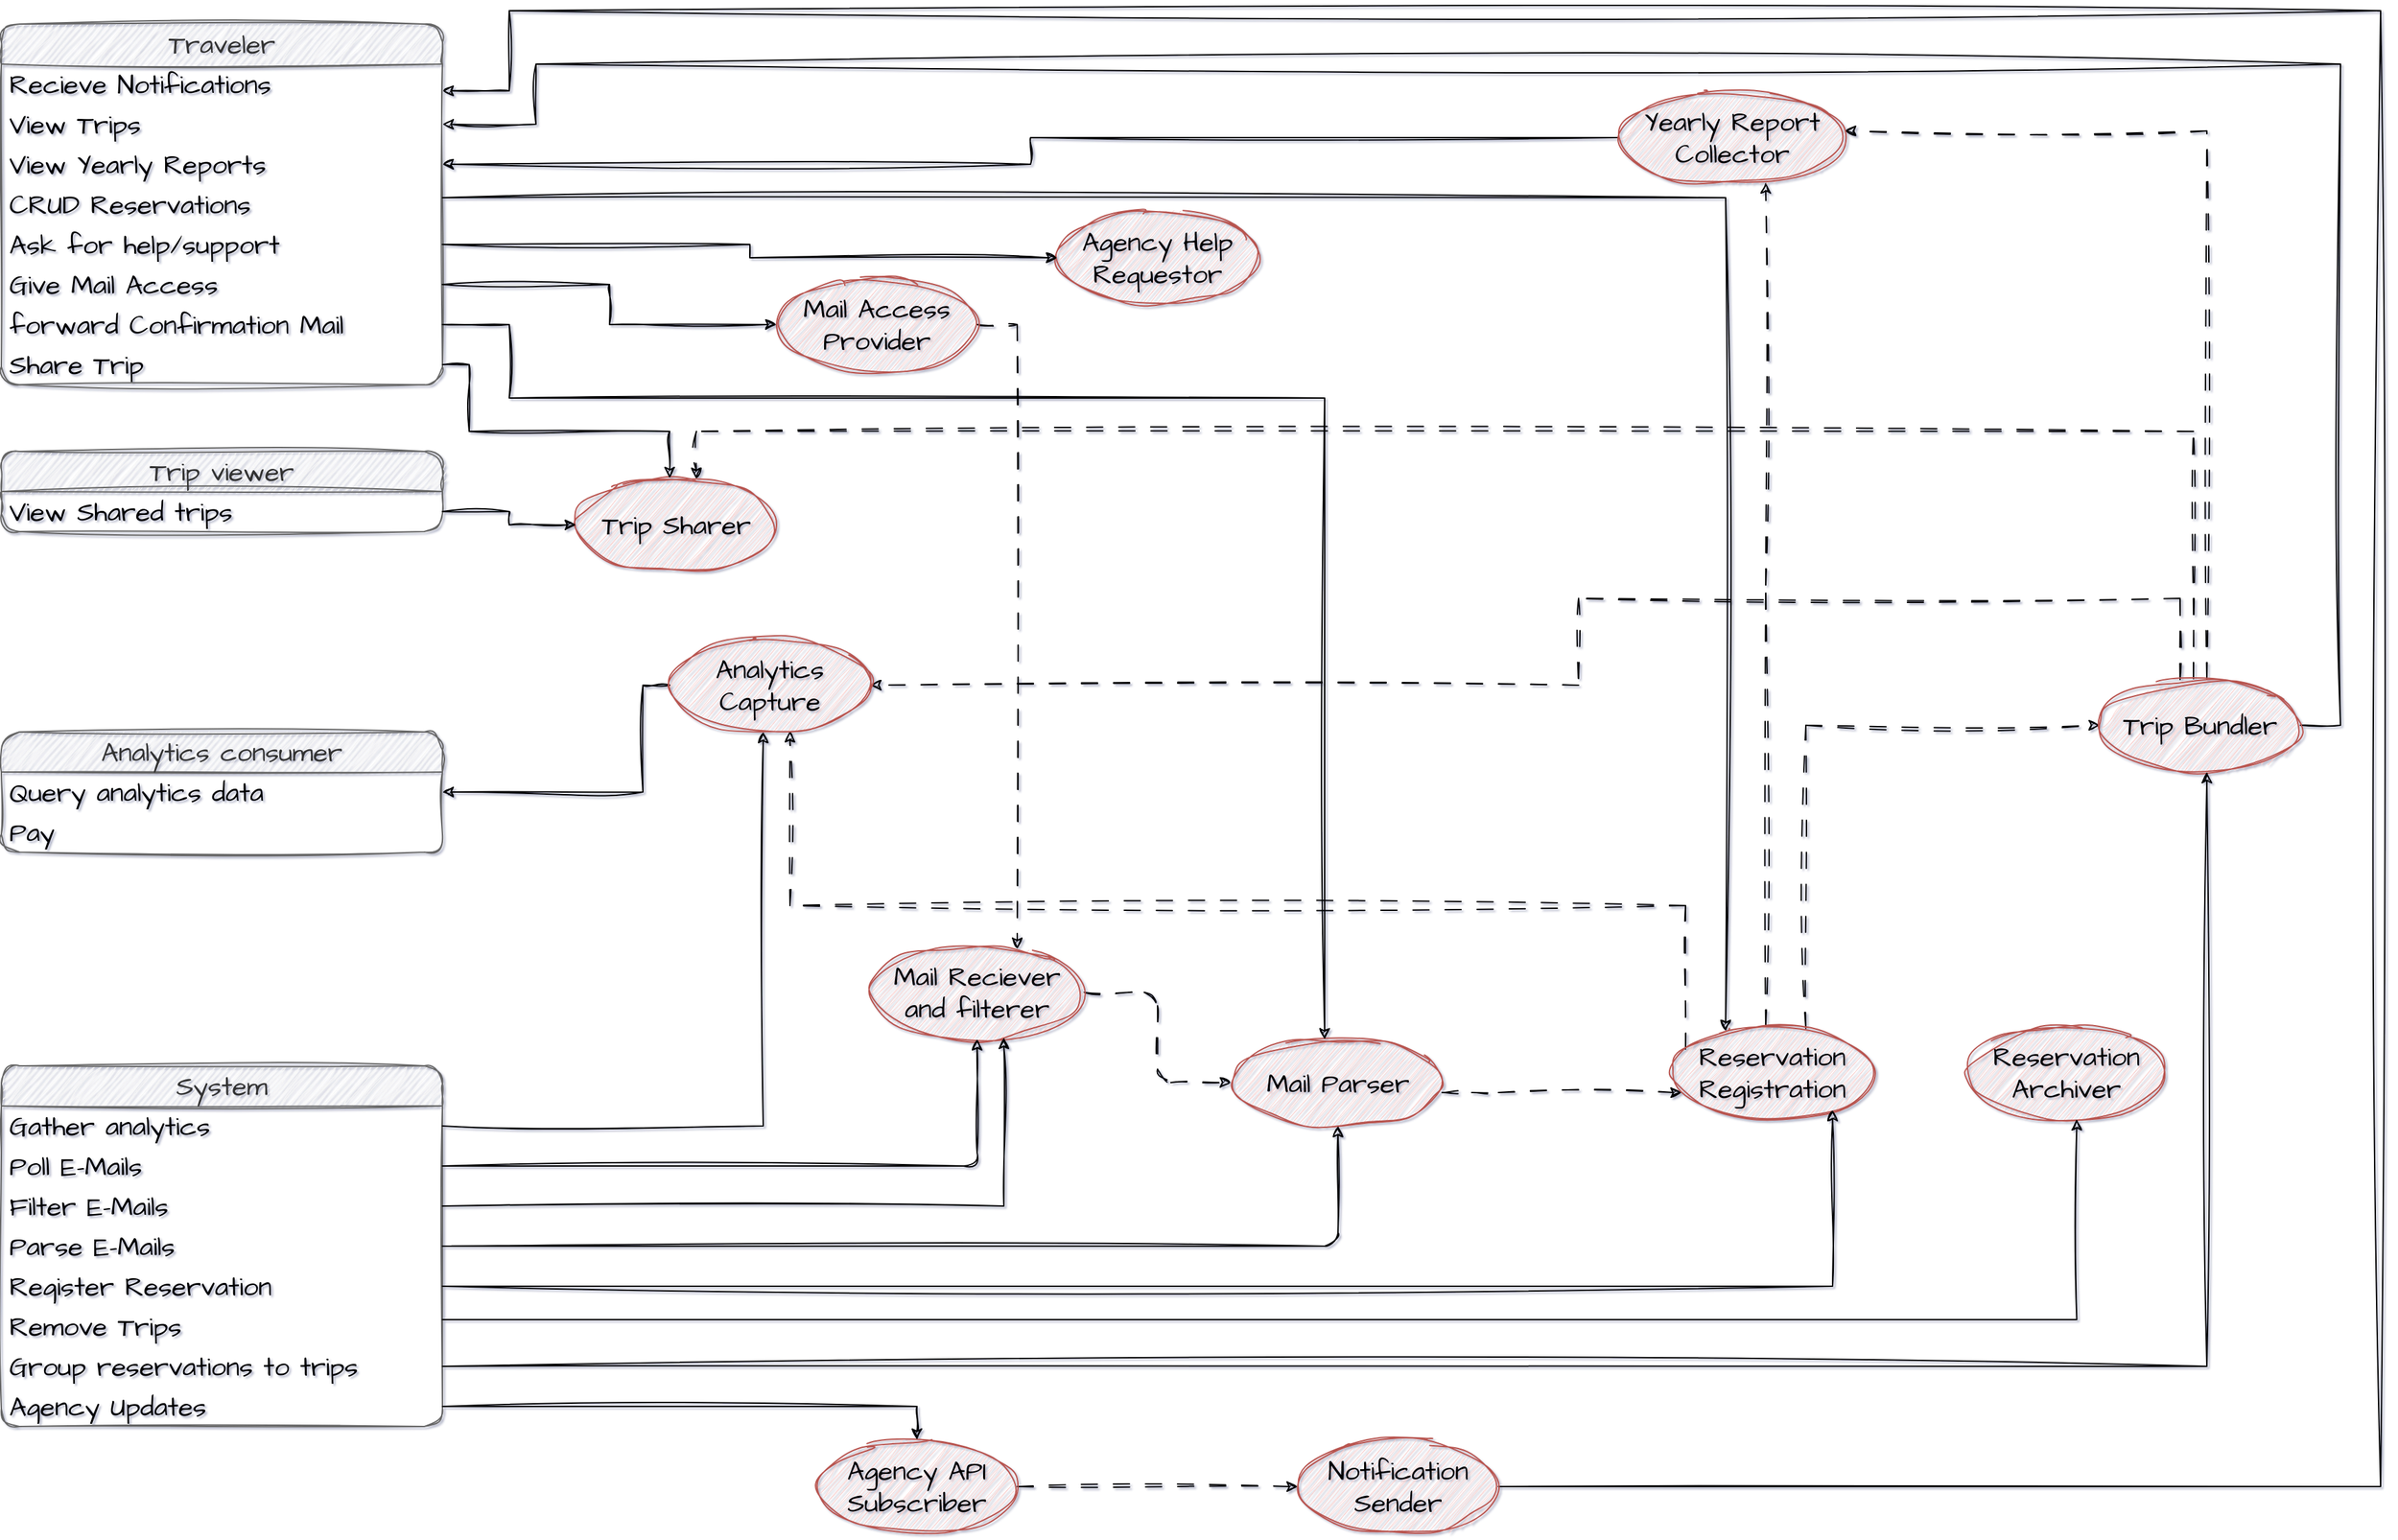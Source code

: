 <mxfile version="21.6.8" type="device">
  <diagram name="Page-1" id="c3XvPNeHTe6t33S5__Xy">
    <mxGraphModel dx="3457" dy="2007" grid="0" gridSize="10" guides="1" tooltips="1" connect="1" arrows="1" fold="1" page="1" pageScale="1" pageWidth="3300" pageHeight="2339" math="0" shadow="1">
      <root>
        <mxCell id="0" />
        <mxCell id="1" parent="0" />
        <mxCell id="lTskOxw1Glk7iutnJEJL-1" value="Traveler" style="swimlane;fontStyle=0;childLayout=stackLayout;horizontal=1;startSize=30;horizontalStack=0;resizeParent=1;resizeParentMax=0;resizeLast=0;collapsible=1;marginBottom=0;whiteSpace=wrap;html=1;hachureGap=4;fontFamily=Architects Daughter;fontSource=https%3A%2F%2Ffonts.googleapis.com%2Fcss%3Ffamily%3DArchitects%2BDaughter;fontSize=20;labelBackgroundColor=none;rounded=1;sketch=1;curveFitting=1;jiggle=2;fillColor=#f5f5f5;fontColor=#333333;strokeColor=#666666;" parent="1" vertex="1">
          <mxGeometry x="30" y="70" width="330" height="270" as="geometry" />
        </mxCell>
        <mxCell id="lTskOxw1Glk7iutnJEJL-88" value="Recieve Notifications" style="text;strokeColor=none;fillColor=none;align=left;verticalAlign=middle;spacingLeft=4;spacingRight=4;overflow=hidden;points=[[0,0.5],[1,0.5]];portConstraint=eastwest;rotatable=0;whiteSpace=wrap;html=1;fontSize=20;fontFamily=Architects Daughter;labelBackgroundColor=none;rounded=1;sketch=1;curveFitting=1;jiggle=2;" parent="lTskOxw1Glk7iutnJEJL-1" vertex="1">
          <mxGeometry y="30" width="330" height="30" as="geometry" />
        </mxCell>
        <mxCell id="ejbAzaZ3bpdmgrdd9fdl-6" value="View Trips" style="text;strokeColor=none;fillColor=none;align=left;verticalAlign=middle;spacingLeft=4;spacingRight=4;overflow=hidden;points=[[0,0.5],[1,0.5]];portConstraint=eastwest;rotatable=0;whiteSpace=wrap;html=1;fontSize=20;fontFamily=Architects Daughter;labelBackgroundColor=none;rounded=1;sketch=1;curveFitting=1;jiggle=2;" vertex="1" parent="lTskOxw1Glk7iutnJEJL-1">
          <mxGeometry y="60" width="330" height="30" as="geometry" />
        </mxCell>
        <mxCell id="lTskOxw1Glk7iutnJEJL-4" value="View Yearly Reports" style="text;strokeColor=none;fillColor=none;align=left;verticalAlign=middle;spacingLeft=4;spacingRight=4;overflow=hidden;points=[[0,0.5],[1,0.5]];portConstraint=eastwest;rotatable=0;whiteSpace=wrap;html=1;fontSize=20;fontFamily=Architects Daughter;labelBackgroundColor=none;rounded=1;sketch=1;curveFitting=1;jiggle=2;" parent="lTskOxw1Glk7iutnJEJL-1" vertex="1">
          <mxGeometry y="90" width="330" height="30" as="geometry" />
        </mxCell>
        <mxCell id="lTskOxw1Glk7iutnJEJL-2" value="CRUD Reservations" style="text;strokeColor=none;fillColor=none;align=left;verticalAlign=middle;spacingLeft=4;spacingRight=4;overflow=hidden;points=[[0,0.5],[1,0.5]];portConstraint=eastwest;rotatable=0;whiteSpace=wrap;html=1;fontSize=20;fontFamily=Architects Daughter;labelBackgroundColor=none;rounded=1;sketch=1;curveFitting=1;jiggle=2;" parent="lTskOxw1Glk7iutnJEJL-1" vertex="1">
          <mxGeometry y="120" width="330" height="30" as="geometry" />
        </mxCell>
        <mxCell id="lTskOxw1Glk7iutnJEJL-74" value="Ask for help/support" style="text;strokeColor=none;fillColor=none;align=left;verticalAlign=middle;spacingLeft=4;spacingRight=4;overflow=hidden;points=[[0,0.5],[1,0.5]];portConstraint=eastwest;rotatable=0;whiteSpace=wrap;html=1;fontSize=20;fontFamily=Architects Daughter;labelBackgroundColor=none;rounded=1;sketch=1;curveFitting=1;jiggle=2;" parent="lTskOxw1Glk7iutnJEJL-1" vertex="1">
          <mxGeometry y="150" width="330" height="30" as="geometry" />
        </mxCell>
        <mxCell id="lTskOxw1Glk7iutnJEJL-79" value="Give Mail Access" style="text;strokeColor=none;fillColor=none;align=left;verticalAlign=middle;spacingLeft=4;spacingRight=4;overflow=hidden;points=[[0,0.5],[1,0.5]];portConstraint=eastwest;rotatable=0;whiteSpace=wrap;html=1;fontSize=20;fontFamily=Architects Daughter;labelBackgroundColor=none;rounded=1;sketch=1;curveFitting=1;jiggle=2;" parent="lTskOxw1Glk7iutnJEJL-1" vertex="1">
          <mxGeometry y="180" width="330" height="30" as="geometry" />
        </mxCell>
        <mxCell id="lTskOxw1Glk7iutnJEJL-83" value="forward Confirmation Mail" style="text;strokeColor=none;fillColor=none;align=left;verticalAlign=middle;spacingLeft=4;spacingRight=4;overflow=hidden;points=[[0,0.5],[1,0.5]];portConstraint=eastwest;rotatable=0;whiteSpace=wrap;html=1;fontSize=20;fontFamily=Architects Daughter;labelBackgroundColor=none;rounded=1;sketch=1;curveFitting=1;jiggle=2;" parent="lTskOxw1Glk7iutnJEJL-1" vertex="1">
          <mxGeometry y="210" width="330" height="30" as="geometry" />
        </mxCell>
        <mxCell id="lTskOxw1Glk7iutnJEJL-93" value="Share Trip" style="text;strokeColor=none;fillColor=none;align=left;verticalAlign=middle;spacingLeft=4;spacingRight=4;overflow=hidden;points=[[0,0.5],[1,0.5]];portConstraint=eastwest;rotatable=0;whiteSpace=wrap;html=1;fontSize=20;fontFamily=Architects Daughter;labelBackgroundColor=none;rounded=1;sketch=1;curveFitting=1;jiggle=2;" parent="lTskOxw1Glk7iutnJEJL-1" vertex="1">
          <mxGeometry y="240" width="330" height="30" as="geometry" />
        </mxCell>
        <mxCell id="lTskOxw1Glk7iutnJEJL-26" value="Trip viewer" style="swimlane;fontStyle=0;childLayout=stackLayout;horizontal=1;startSize=30;horizontalStack=0;resizeParent=1;resizeParentMax=0;resizeLast=0;collapsible=1;marginBottom=0;whiteSpace=wrap;html=1;hachureGap=4;fontFamily=Architects Daughter;fontSource=https%3A%2F%2Ffonts.googleapis.com%2Fcss%3Ffamily%3DArchitects%2BDaughter;fontSize=20;labelBackgroundColor=none;rounded=1;sketch=1;curveFitting=1;jiggle=2;fillColor=#f5f5f5;fontColor=#333333;strokeColor=#666666;" parent="1" vertex="1">
          <mxGeometry x="30" y="390" width="330" height="60" as="geometry" />
        </mxCell>
        <mxCell id="lTskOxw1Glk7iutnJEJL-27" value="View Shared trips" style="text;strokeColor=none;fillColor=none;align=left;verticalAlign=middle;spacingLeft=4;spacingRight=4;overflow=hidden;points=[[0,0.5],[1,0.5]];portConstraint=eastwest;rotatable=0;whiteSpace=wrap;html=1;fontSize=20;fontFamily=Architects Daughter;labelBackgroundColor=none;rounded=1;sketch=1;curveFitting=1;jiggle=2;" parent="lTskOxw1Glk7iutnJEJL-26" vertex="1">
          <mxGeometry y="30" width="330" height="30" as="geometry" />
        </mxCell>
        <mxCell id="lTskOxw1Glk7iutnJEJL-31" value="Analytics consumer" style="swimlane;fontStyle=0;childLayout=stackLayout;horizontal=1;startSize=30;horizontalStack=0;resizeParent=1;resizeParentMax=0;resizeLast=0;collapsible=1;marginBottom=0;whiteSpace=wrap;html=1;hachureGap=4;fontFamily=Architects Daughter;fontSource=https%3A%2F%2Ffonts.googleapis.com%2Fcss%3Ffamily%3DArchitects%2BDaughter;fontSize=20;labelBackgroundColor=none;rounded=1;sketch=1;curveFitting=1;jiggle=2;fillColor=#f5f5f5;fontColor=#333333;strokeColor=#666666;" parent="1" vertex="1">
          <mxGeometry x="30" y="600" width="330" height="90" as="geometry" />
        </mxCell>
        <mxCell id="lTskOxw1Glk7iutnJEJL-32" value="Query analytics data" style="text;strokeColor=none;fillColor=none;align=left;verticalAlign=middle;spacingLeft=4;spacingRight=4;overflow=hidden;points=[[0,0.5],[1,0.5]];portConstraint=eastwest;rotatable=0;whiteSpace=wrap;html=1;fontSize=20;fontFamily=Architects Daughter;labelBackgroundColor=none;rounded=1;sketch=1;curveFitting=1;jiggle=2;" parent="lTskOxw1Glk7iutnJEJL-31" vertex="1">
          <mxGeometry y="30" width="330" height="30" as="geometry" />
        </mxCell>
        <mxCell id="lTskOxw1Glk7iutnJEJL-33" value="Pay" style="text;strokeColor=none;fillColor=none;align=left;verticalAlign=middle;spacingLeft=4;spacingRight=4;overflow=hidden;points=[[0,0.5],[1,0.5]];portConstraint=eastwest;rotatable=0;whiteSpace=wrap;html=1;fontSize=20;fontFamily=Architects Daughter;labelBackgroundColor=none;rounded=1;sketch=1;curveFitting=1;jiggle=2;" parent="lTskOxw1Glk7iutnJEJL-31" vertex="1">
          <mxGeometry y="60" width="330" height="30" as="geometry" />
        </mxCell>
        <mxCell id="lTskOxw1Glk7iutnJEJL-34" value="System" style="swimlane;fontStyle=0;childLayout=stackLayout;horizontal=1;startSize=30;horizontalStack=0;resizeParent=1;resizeParentMax=0;resizeLast=0;collapsible=1;marginBottom=0;whiteSpace=wrap;html=1;hachureGap=4;fontFamily=Architects Daughter;fontSource=https%3A%2F%2Ffonts.googleapis.com%2Fcss%3Ffamily%3DArchitects%2BDaughter;fontSize=20;labelBackgroundColor=none;rounded=1;sketch=1;curveFitting=1;jiggle=2;fillColor=#f5f5f5;fontColor=#333333;strokeColor=#666666;" parent="1" vertex="1">
          <mxGeometry x="30" y="850" width="330" height="270" as="geometry" />
        </mxCell>
        <mxCell id="lTskOxw1Glk7iutnJEJL-42" value="Gather analytics" style="text;strokeColor=none;fillColor=none;align=left;verticalAlign=middle;spacingLeft=4;spacingRight=4;overflow=hidden;points=[[0,0.5],[1,0.5]];portConstraint=eastwest;rotatable=0;whiteSpace=wrap;html=1;fontSize=20;fontFamily=Architects Daughter;labelBackgroundColor=none;rounded=1;sketch=1;curveFitting=1;jiggle=2;" parent="lTskOxw1Glk7iutnJEJL-34" vertex="1">
          <mxGeometry y="30" width="330" height="30" as="geometry" />
        </mxCell>
        <mxCell id="lTskOxw1Glk7iutnJEJL-35" value="Poll E-Mails" style="text;strokeColor=none;fillColor=none;align=left;verticalAlign=middle;spacingLeft=4;spacingRight=4;overflow=hidden;points=[[0,0.5],[1,0.5]];portConstraint=eastwest;rotatable=0;whiteSpace=wrap;html=1;fontSize=20;fontFamily=Architects Daughter;labelBackgroundColor=none;rounded=1;sketch=1;curveFitting=1;jiggle=2;" parent="lTskOxw1Glk7iutnJEJL-34" vertex="1">
          <mxGeometry y="60" width="330" height="30" as="geometry" />
        </mxCell>
        <mxCell id="lTskOxw1Glk7iutnJEJL-37" value="Filter E-Mails" style="text;strokeColor=none;fillColor=none;align=left;verticalAlign=middle;spacingLeft=4;spacingRight=4;overflow=hidden;points=[[0,0.5],[1,0.5]];portConstraint=eastwest;rotatable=0;whiteSpace=wrap;html=1;fontSize=20;fontFamily=Architects Daughter;labelBackgroundColor=none;rounded=1;sketch=1;curveFitting=1;jiggle=2;" parent="lTskOxw1Glk7iutnJEJL-34" vertex="1">
          <mxGeometry y="90" width="330" height="30" as="geometry" />
        </mxCell>
        <mxCell id="lTskOxw1Glk7iutnJEJL-36" value="Parse E-Mails" style="text;strokeColor=none;fillColor=none;align=left;verticalAlign=middle;spacingLeft=4;spacingRight=4;overflow=hidden;points=[[0,0.5],[1,0.5]];portConstraint=eastwest;rotatable=0;whiteSpace=wrap;html=1;fontSize=20;fontFamily=Architects Daughter;labelBackgroundColor=none;rounded=1;sketch=1;curveFitting=1;jiggle=2;" parent="lTskOxw1Glk7iutnJEJL-34" vertex="1">
          <mxGeometry y="120" width="330" height="30" as="geometry" />
        </mxCell>
        <mxCell id="lTskOxw1Glk7iutnJEJL-38" value="Register Reservation" style="text;strokeColor=none;fillColor=none;align=left;verticalAlign=middle;spacingLeft=4;spacingRight=4;overflow=hidden;points=[[0,0.5],[1,0.5]];portConstraint=eastwest;rotatable=0;whiteSpace=wrap;html=1;fontSize=20;fontFamily=Architects Daughter;labelBackgroundColor=none;rounded=1;sketch=1;curveFitting=1;jiggle=2;" parent="lTskOxw1Glk7iutnJEJL-34" vertex="1">
          <mxGeometry y="150" width="330" height="30" as="geometry" />
        </mxCell>
        <mxCell id="lTskOxw1Glk7iutnJEJL-41" value="Remove Trips" style="text;strokeColor=none;fillColor=none;align=left;verticalAlign=middle;spacingLeft=4;spacingRight=4;overflow=hidden;points=[[0,0.5],[1,0.5]];portConstraint=eastwest;rotatable=0;whiteSpace=wrap;html=1;fontSize=20;fontFamily=Architects Daughter;labelBackgroundColor=none;rounded=1;sketch=1;curveFitting=1;jiggle=2;" parent="lTskOxw1Glk7iutnJEJL-34" vertex="1">
          <mxGeometry y="180" width="330" height="30" as="geometry" />
        </mxCell>
        <mxCell id="lTskOxw1Glk7iutnJEJL-39" value="Group reservations to trips" style="text;strokeColor=none;fillColor=none;align=left;verticalAlign=middle;spacingLeft=4;spacingRight=4;overflow=hidden;points=[[0,0.5],[1,0.5]];portConstraint=eastwest;rotatable=0;whiteSpace=wrap;html=1;fontSize=20;fontFamily=Architects Daughter;labelBackgroundColor=none;rounded=1;sketch=1;curveFitting=1;jiggle=2;" parent="lTskOxw1Glk7iutnJEJL-34" vertex="1">
          <mxGeometry y="210" width="330" height="30" as="geometry" />
        </mxCell>
        <mxCell id="lTskOxw1Glk7iutnJEJL-40" value="Agency Updates" style="text;strokeColor=none;fillColor=none;align=left;verticalAlign=middle;spacingLeft=4;spacingRight=4;overflow=hidden;points=[[0,0.5],[1,0.5]];portConstraint=eastwest;rotatable=0;whiteSpace=wrap;html=1;fontSize=20;fontFamily=Architects Daughter;labelBackgroundColor=none;rounded=1;sketch=1;curveFitting=1;jiggle=2;" parent="lTskOxw1Glk7iutnJEJL-34" vertex="1">
          <mxGeometry y="240" width="330" height="30" as="geometry" />
        </mxCell>
        <mxCell id="lTskOxw1Glk7iutnJEJL-46" style="edgeStyle=orthogonalEdgeStyle;rounded=1;hachureGap=4;orthogonalLoop=1;jettySize=auto;html=1;fontFamily=Architects Daughter;fontSource=https%3A%2F%2Ffonts.googleapis.com%2Fcss%3Ffamily%3DArchitects%2BDaughter;fontSize=16;dashed=1;labelBackgroundColor=none;fontColor=default;dashPattern=12 12;sketch=1;curveFitting=1;jiggle=2;" parent="1" source="lTskOxw1Glk7iutnJEJL-43" target="lTskOxw1Glk7iutnJEJL-45" edge="1">
          <mxGeometry relative="1" as="geometry" />
        </mxCell>
        <mxCell id="lTskOxw1Glk7iutnJEJL-43" value="Mail Reciever and filterer" style="ellipse;whiteSpace=wrap;html=1;hachureGap=4;fontFamily=Architects Daughter;fontSource=https%3A%2F%2Ffonts.googleapis.com%2Fcss%3Ffamily%3DArchitects%2BDaughter;fontSize=20;labelBackgroundColor=none;rounded=1;sketch=1;curveFitting=1;jiggle=2;fillColor=#f8cecc;strokeColor=#b85450;" parent="1" vertex="1">
          <mxGeometry x="680" y="760" width="160" height="70" as="geometry" />
        </mxCell>
        <mxCell id="lTskOxw1Glk7iutnJEJL-44" style="edgeStyle=orthogonalEdgeStyle;rounded=1;hachureGap=4;orthogonalLoop=1;jettySize=auto;html=1;fontFamily=Architects Daughter;fontSource=https%3A%2F%2Ffonts.googleapis.com%2Fcss%3Ffamily%3DArchitects%2BDaughter;fontSize=16;labelBackgroundColor=none;fontColor=default;sketch=1;curveFitting=1;jiggle=2;" parent="1" source="lTskOxw1Glk7iutnJEJL-35" target="lTskOxw1Glk7iutnJEJL-43" edge="1">
          <mxGeometry relative="1" as="geometry" />
        </mxCell>
        <mxCell id="lTskOxw1Glk7iutnJEJL-50" style="edgeStyle=orthogonalEdgeStyle;rounded=1;hachureGap=4;orthogonalLoop=1;jettySize=auto;html=1;fontFamily=Architects Daughter;fontSource=https%3A%2F%2Ffonts.googleapis.com%2Fcss%3Ffamily%3DArchitects%2BDaughter;fontSize=16;dashed=1;labelBackgroundColor=none;fontColor=default;dashPattern=12 12;sketch=1;curveFitting=1;jiggle=2;" parent="1" source="lTskOxw1Glk7iutnJEJL-45" target="lTskOxw1Glk7iutnJEJL-49" edge="1">
          <mxGeometry relative="1" as="geometry">
            <Array as="points">
              <mxPoint x="1140" y="870" />
              <mxPoint x="1140" y="870" />
            </Array>
          </mxGeometry>
        </mxCell>
        <mxCell id="lTskOxw1Glk7iutnJEJL-45" value="Mail Parser" style="ellipse;whiteSpace=wrap;html=1;hachureGap=4;fontFamily=Architects Daughter;fontSource=https%3A%2F%2Ffonts.googleapis.com%2Fcss%3Ffamily%3DArchitects%2BDaughter;fontSize=20;labelBackgroundColor=none;rounded=1;sketch=1;curveFitting=1;jiggle=2;fillColor=#f8cecc;strokeColor=#b85450;" parent="1" vertex="1">
          <mxGeometry x="950" y="830" width="160" height="65" as="geometry" />
        </mxCell>
        <mxCell id="lTskOxw1Glk7iutnJEJL-47" style="edgeStyle=orthogonalEdgeStyle;rounded=1;hachureGap=4;orthogonalLoop=1;jettySize=auto;html=1;fontFamily=Architects Daughter;fontSource=https%3A%2F%2Ffonts.googleapis.com%2Fcss%3Ffamily%3DArchitects%2BDaughter;fontSize=16;labelBackgroundColor=none;fontColor=default;sketch=1;curveFitting=1;jiggle=2;" parent="1" source="lTskOxw1Glk7iutnJEJL-36" target="lTskOxw1Glk7iutnJEJL-45" edge="1">
          <mxGeometry relative="1" as="geometry" />
        </mxCell>
        <mxCell id="lTskOxw1Glk7iutnJEJL-57" style="edgeStyle=orthogonalEdgeStyle;rounded=0;sketch=1;hachureGap=4;jiggle=2;curveFitting=1;orthogonalLoop=1;jettySize=auto;html=1;fontFamily=Architects Daughter;fontSource=https%3A%2F%2Ffonts.googleapis.com%2Fcss%3Ffamily%3DArchitects%2BDaughter;fontSize=16;dashed=1;dashPattern=12 12;" parent="1" source="lTskOxw1Glk7iutnJEJL-49" target="lTskOxw1Glk7iutnJEJL-51" edge="1">
          <mxGeometry relative="1" as="geometry">
            <Array as="points">
              <mxPoint x="1380" y="595" />
            </Array>
          </mxGeometry>
        </mxCell>
        <mxCell id="lTskOxw1Glk7iutnJEJL-69" style="edgeStyle=orthogonalEdgeStyle;rounded=0;sketch=1;hachureGap=4;jiggle=2;curveFitting=1;orthogonalLoop=1;jettySize=auto;html=1;fontFamily=Architects Daughter;fontSource=https%3A%2F%2Ffonts.googleapis.com%2Fcss%3Ffamily%3DArchitects%2BDaughter;fontSize=16;dashed=1;dashPattern=12 12;" parent="1" source="lTskOxw1Glk7iutnJEJL-49" target="lTskOxw1Glk7iutnJEJL-66" edge="1">
          <mxGeometry relative="1" as="geometry">
            <Array as="points">
              <mxPoint x="1290" y="855" />
              <mxPoint x="1290" y="730" />
              <mxPoint x="620" y="730" />
            </Array>
          </mxGeometry>
        </mxCell>
        <mxCell id="lTskOxw1Glk7iutnJEJL-76" style="edgeStyle=orthogonalEdgeStyle;rounded=0;sketch=1;hachureGap=4;jiggle=2;curveFitting=1;orthogonalLoop=1;jettySize=auto;html=1;fontFamily=Architects Daughter;fontSource=https%3A%2F%2Ffonts.googleapis.com%2Fcss%3Ffamily%3DArchitects%2BDaughter;fontSize=16;dashed=1;dashPattern=12 12;" parent="1" source="lTskOxw1Glk7iutnJEJL-49" target="lTskOxw1Glk7iutnJEJL-73" edge="1">
          <mxGeometry relative="1" as="geometry">
            <Array as="points">
              <mxPoint x="1350" y="490" />
              <mxPoint x="1350" y="490" />
            </Array>
          </mxGeometry>
        </mxCell>
        <mxCell id="lTskOxw1Glk7iutnJEJL-49" value="Reservation Registration" style="ellipse;whiteSpace=wrap;html=1;hachureGap=4;fontFamily=Architects Daughter;fontSource=https%3A%2F%2Ffonts.googleapis.com%2Fcss%3Ffamily%3DArchitects%2BDaughter;fontSize=20;labelBackgroundColor=none;rounded=1;sketch=1;curveFitting=1;jiggle=2;fillColor=#f8cecc;strokeColor=#b85450;" parent="1" vertex="1">
          <mxGeometry x="1280" y="820" width="150" height="70" as="geometry" />
        </mxCell>
        <mxCell id="lTskOxw1Glk7iutnJEJL-70" style="edgeStyle=orthogonalEdgeStyle;rounded=0;sketch=1;hachureGap=4;jiggle=2;curveFitting=1;orthogonalLoop=1;jettySize=auto;html=1;fontFamily=Architects Daughter;fontSource=https%3A%2F%2Ffonts.googleapis.com%2Fcss%3Ffamily%3DArchitects%2BDaughter;fontSize=16;dashed=1;dashPattern=12 12;" parent="1" source="lTskOxw1Glk7iutnJEJL-51" target="lTskOxw1Glk7iutnJEJL-66" edge="1">
          <mxGeometry relative="1" as="geometry">
            <Array as="points">
              <mxPoint x="1660" y="500" />
              <mxPoint x="1210" y="500" />
              <mxPoint x="1210" y="565" />
            </Array>
          </mxGeometry>
        </mxCell>
        <mxCell id="lTskOxw1Glk7iutnJEJL-72" style="edgeStyle=orthogonalEdgeStyle;rounded=0;sketch=1;hachureGap=4;jiggle=2;curveFitting=1;orthogonalLoop=1;jettySize=auto;html=1;fontFamily=Architects Daughter;fontSource=https%3A%2F%2Ffonts.googleapis.com%2Fcss%3Ffamily%3DArchitects%2BDaughter;fontSize=16;dashed=1;dashPattern=12 12;" parent="1" source="lTskOxw1Glk7iutnJEJL-51" target="lTskOxw1Glk7iutnJEJL-55" edge="1">
          <mxGeometry relative="1" as="geometry">
            <Array as="points">
              <mxPoint x="1670" y="375" />
              <mxPoint x="550" y="375" />
            </Array>
          </mxGeometry>
        </mxCell>
        <mxCell id="lTskOxw1Glk7iutnJEJL-77" style="edgeStyle=orthogonalEdgeStyle;rounded=0;sketch=1;hachureGap=4;jiggle=2;curveFitting=1;orthogonalLoop=1;jettySize=auto;html=1;fontFamily=Architects Daughter;fontSource=https%3A%2F%2Ffonts.googleapis.com%2Fcss%3Ffamily%3DArchitects%2BDaughter;fontSize=16;dashed=1;dashPattern=12 12;" parent="1" source="lTskOxw1Glk7iutnJEJL-51" target="lTskOxw1Glk7iutnJEJL-73" edge="1">
          <mxGeometry relative="1" as="geometry">
            <Array as="points">
              <mxPoint x="1680" y="150" />
            </Array>
          </mxGeometry>
        </mxCell>
        <mxCell id="ejbAzaZ3bpdmgrdd9fdl-7" style="edgeStyle=orthogonalEdgeStyle;rounded=0;sketch=1;hachureGap=4;jiggle=2;curveFitting=1;orthogonalLoop=1;jettySize=auto;html=1;fontFamily=Architects Daughter;fontSource=https%3A%2F%2Ffonts.googleapis.com%2Fcss%3Ffamily%3DArchitects%2BDaughter;fontSize=16;" edge="1" parent="1" source="lTskOxw1Glk7iutnJEJL-51" target="ejbAzaZ3bpdmgrdd9fdl-6">
          <mxGeometry relative="1" as="geometry">
            <Array as="points">
              <mxPoint x="1780" y="595" />
              <mxPoint x="1780" y="100" />
              <mxPoint x="430" y="100" />
              <mxPoint x="430" y="145" />
            </Array>
          </mxGeometry>
        </mxCell>
        <mxCell id="lTskOxw1Glk7iutnJEJL-51" value="Trip Bundler" style="ellipse;whiteSpace=wrap;html=1;hachureGap=4;fontFamily=Architects Daughter;fontSource=https%3A%2F%2Ffonts.googleapis.com%2Fcss%3Ffamily%3DArchitects%2BDaughter;fontSize=20;labelBackgroundColor=none;rounded=1;sketch=1;curveFitting=1;jiggle=2;fillColor=#f8cecc;strokeColor=#b85450;" parent="1" vertex="1">
          <mxGeometry x="1600" y="560" width="150" height="70" as="geometry" />
        </mxCell>
        <mxCell id="lTskOxw1Glk7iutnJEJL-54" style="edgeStyle=orthogonalEdgeStyle;rounded=0;sketch=1;hachureGap=4;jiggle=2;curveFitting=1;orthogonalLoop=1;jettySize=auto;html=1;fontFamily=Architects Daughter;fontSource=https%3A%2F%2Ffonts.googleapis.com%2Fcss%3Ffamily%3DArchitects%2BDaughter;fontSize=16;" parent="1" source="lTskOxw1Glk7iutnJEJL-2" target="lTskOxw1Glk7iutnJEJL-49" edge="1">
          <mxGeometry relative="1" as="geometry">
            <mxPoint x="480" y="140" as="sourcePoint" />
            <Array as="points">
              <mxPoint x="1320" y="200" />
            </Array>
          </mxGeometry>
        </mxCell>
        <mxCell id="lTskOxw1Glk7iutnJEJL-55" value="Trip Sharer" style="ellipse;whiteSpace=wrap;html=1;hachureGap=4;fontFamily=Architects Daughter;fontSource=https%3A%2F%2Ffonts.googleapis.com%2Fcss%3Ffamily%3DArchitects%2BDaughter;fontSize=20;labelBackgroundColor=none;rounded=1;sketch=1;curveFitting=1;jiggle=2;fillColor=#f8cecc;strokeColor=#b85450;" parent="1" vertex="1">
          <mxGeometry x="460" y="410" width="150" height="70" as="geometry" />
        </mxCell>
        <mxCell id="lTskOxw1Glk7iutnJEJL-59" style="edgeStyle=orthogonalEdgeStyle;rounded=0;sketch=1;hachureGap=4;jiggle=2;curveFitting=1;orthogonalLoop=1;jettySize=auto;html=1;fontFamily=Architects Daughter;fontSource=https%3A%2F%2Ffonts.googleapis.com%2Fcss%3Ffamily%3DArchitects%2BDaughter;fontSize=16;" parent="1" source="lTskOxw1Glk7iutnJEJL-27" target="lTskOxw1Glk7iutnJEJL-55" edge="1">
          <mxGeometry relative="1" as="geometry" />
        </mxCell>
        <mxCell id="lTskOxw1Glk7iutnJEJL-62" style="edgeStyle=orthogonalEdgeStyle;rounded=0;sketch=1;hachureGap=4;jiggle=2;curveFitting=1;orthogonalLoop=1;jettySize=auto;html=1;fontFamily=Architects Daughter;fontSource=https%3A%2F%2Ffonts.googleapis.com%2Fcss%3Ffamily%3DArchitects%2BDaughter;fontSize=16;" parent="1" source="lTskOxw1Glk7iutnJEJL-38" target="lTskOxw1Glk7iutnJEJL-49" edge="1">
          <mxGeometry relative="1" as="geometry">
            <Array as="points">
              <mxPoint x="1400" y="1015" />
            </Array>
          </mxGeometry>
        </mxCell>
        <mxCell id="lTskOxw1Glk7iutnJEJL-63" style="edgeStyle=orthogonalEdgeStyle;rounded=0;sketch=1;hachureGap=4;jiggle=2;curveFitting=1;orthogonalLoop=1;jettySize=auto;html=1;fontFamily=Architects Daughter;fontSource=https%3A%2F%2Ffonts.googleapis.com%2Fcss%3Ffamily%3DArchitects%2BDaughter;fontSize=16;" parent="1" source="lTskOxw1Glk7iutnJEJL-39" target="lTskOxw1Glk7iutnJEJL-51" edge="1">
          <mxGeometry relative="1" as="geometry">
            <Array as="points">
              <mxPoint x="1680" y="1075" />
            </Array>
            <mxPoint x="420" y="1070" as="sourcePoint" />
          </mxGeometry>
        </mxCell>
        <mxCell id="lTskOxw1Glk7iutnJEJL-87" style="edgeStyle=orthogonalEdgeStyle;rounded=0;sketch=1;hachureGap=4;jiggle=2;curveFitting=1;orthogonalLoop=1;jettySize=auto;html=1;fontFamily=Architects Daughter;fontSource=https%3A%2F%2Ffonts.googleapis.com%2Fcss%3Ffamily%3DArchitects%2BDaughter;fontSize=16;dashed=1;dashPattern=12 12;" parent="1" source="lTskOxw1Glk7iutnJEJL-64" target="lTskOxw1Glk7iutnJEJL-85" edge="1">
          <mxGeometry relative="1" as="geometry" />
        </mxCell>
        <mxCell id="lTskOxw1Glk7iutnJEJL-64" value="Agency API Subscriber" style="ellipse;whiteSpace=wrap;html=1;hachureGap=4;fontFamily=Architects Daughter;fontSource=https%3A%2F%2Ffonts.googleapis.com%2Fcss%3Ffamily%3DArchitects%2BDaughter;fontSize=20;labelBackgroundColor=none;rounded=1;sketch=1;curveFitting=1;jiggle=2;fillColor=#f8cecc;strokeColor=#b85450;" parent="1" vertex="1">
          <mxGeometry x="640" y="1130" width="150" height="70" as="geometry" />
        </mxCell>
        <mxCell id="lTskOxw1Glk7iutnJEJL-65" style="edgeStyle=orthogonalEdgeStyle;rounded=0;sketch=1;hachureGap=4;jiggle=2;curveFitting=1;orthogonalLoop=1;jettySize=auto;html=1;fontFamily=Architects Daughter;fontSource=https%3A%2F%2Ffonts.googleapis.com%2Fcss%3Ffamily%3DArchitects%2BDaughter;fontSize=16;" parent="1" source="lTskOxw1Glk7iutnJEJL-40" target="lTskOxw1Glk7iutnJEJL-64" edge="1">
          <mxGeometry relative="1" as="geometry" />
        </mxCell>
        <mxCell id="lTskOxw1Glk7iutnJEJL-91" style="edgeStyle=orthogonalEdgeStyle;rounded=0;sketch=1;hachureGap=4;jiggle=2;curveFitting=1;orthogonalLoop=1;jettySize=auto;html=1;fontFamily=Architects Daughter;fontSource=https%3A%2F%2Ffonts.googleapis.com%2Fcss%3Ffamily%3DArchitects%2BDaughter;fontSize=16;" parent="1" source="lTskOxw1Glk7iutnJEJL-66" target="lTskOxw1Glk7iutnJEJL-32" edge="1">
          <mxGeometry relative="1" as="geometry">
            <Array as="points">
              <mxPoint x="510" y="565" />
              <mxPoint x="510" y="645" />
            </Array>
          </mxGeometry>
        </mxCell>
        <mxCell id="lTskOxw1Glk7iutnJEJL-66" value="Analytics Capture" style="ellipse;whiteSpace=wrap;html=1;hachureGap=4;fontFamily=Architects Daughter;fontSource=https%3A%2F%2Ffonts.googleapis.com%2Fcss%3Ffamily%3DArchitects%2BDaughter;fontSize=20;labelBackgroundColor=none;rounded=1;sketch=1;curveFitting=1;jiggle=2;fillColor=#f8cecc;strokeColor=#b85450;" parent="1" vertex="1">
          <mxGeometry x="530" y="530" width="150" height="70" as="geometry" />
        </mxCell>
        <mxCell id="lTskOxw1Glk7iutnJEJL-67" style="edgeStyle=orthogonalEdgeStyle;rounded=0;sketch=1;hachureGap=4;jiggle=2;curveFitting=1;orthogonalLoop=1;jettySize=auto;html=1;fontFamily=Architects Daughter;fontSource=https%3A%2F%2Ffonts.googleapis.com%2Fcss%3Ffamily%3DArchitects%2BDaughter;fontSize=16;" parent="1" source="lTskOxw1Glk7iutnJEJL-42" target="lTskOxw1Glk7iutnJEJL-66" edge="1">
          <mxGeometry relative="1" as="geometry">
            <Array as="points">
              <mxPoint x="600" y="895" />
            </Array>
          </mxGeometry>
        </mxCell>
        <mxCell id="ejbAzaZ3bpdmgrdd9fdl-8" style="edgeStyle=orthogonalEdgeStyle;rounded=0;sketch=1;hachureGap=4;jiggle=2;curveFitting=1;orthogonalLoop=1;jettySize=auto;html=1;fontFamily=Architects Daughter;fontSource=https%3A%2F%2Ffonts.googleapis.com%2Fcss%3Ffamily%3DArchitects%2BDaughter;fontSize=16;" edge="1" parent="1" source="lTskOxw1Glk7iutnJEJL-73" target="lTskOxw1Glk7iutnJEJL-4">
          <mxGeometry relative="1" as="geometry" />
        </mxCell>
        <mxCell id="lTskOxw1Glk7iutnJEJL-73" value="Yearly Report Collector" style="ellipse;whiteSpace=wrap;html=1;hachureGap=4;fontFamily=Architects Daughter;fontSource=https%3A%2F%2Ffonts.googleapis.com%2Fcss%3Ffamily%3DArchitects%2BDaughter;fontSize=20;labelBackgroundColor=none;rounded=1;sketch=1;curveFitting=1;jiggle=2;fillColor=#f8cecc;strokeColor=#b85450;" parent="1" vertex="1">
          <mxGeometry x="1240" y="120" width="170" height="70" as="geometry" />
        </mxCell>
        <mxCell id="lTskOxw1Glk7iutnJEJL-82" style="edgeStyle=orthogonalEdgeStyle;rounded=0;sketch=1;hachureGap=4;jiggle=2;curveFitting=1;orthogonalLoop=1;jettySize=auto;html=1;fontFamily=Architects Daughter;fontSource=https%3A%2F%2Ffonts.googleapis.com%2Fcss%3Ffamily%3DArchitects%2BDaughter;fontSize=16;dashed=1;dashPattern=12 12;" parent="1" source="lTskOxw1Glk7iutnJEJL-80" target="lTskOxw1Glk7iutnJEJL-43" edge="1">
          <mxGeometry relative="1" as="geometry">
            <Array as="points">
              <mxPoint x="790" y="295" />
            </Array>
          </mxGeometry>
        </mxCell>
        <mxCell id="lTskOxw1Glk7iutnJEJL-80" value="Mail Access Provider" style="ellipse;whiteSpace=wrap;html=1;hachureGap=4;fontFamily=Architects Daughter;fontSource=https%3A%2F%2Ffonts.googleapis.com%2Fcss%3Ffamily%3DArchitects%2BDaughter;fontSize=20;labelBackgroundColor=none;rounded=1;sketch=1;curveFitting=1;jiggle=2;fillColor=#f8cecc;strokeColor=#b85450;" parent="1" vertex="1">
          <mxGeometry x="610" y="260" width="150" height="70" as="geometry" />
        </mxCell>
        <mxCell id="lTskOxw1Glk7iutnJEJL-81" style="edgeStyle=orthogonalEdgeStyle;rounded=0;sketch=1;hachureGap=4;jiggle=2;curveFitting=1;orthogonalLoop=1;jettySize=auto;html=1;fontFamily=Architects Daughter;fontSource=https%3A%2F%2Ffonts.googleapis.com%2Fcss%3Ffamily%3DArchitects%2BDaughter;fontSize=16;" parent="1" source="lTskOxw1Glk7iutnJEJL-79" target="lTskOxw1Glk7iutnJEJL-80" edge="1">
          <mxGeometry relative="1" as="geometry" />
        </mxCell>
        <mxCell id="lTskOxw1Glk7iutnJEJL-84" style="edgeStyle=orthogonalEdgeStyle;rounded=0;sketch=1;hachureGap=4;jiggle=2;curveFitting=1;orthogonalLoop=1;jettySize=auto;html=1;fontFamily=Architects Daughter;fontSource=https%3A%2F%2Ffonts.googleapis.com%2Fcss%3Ffamily%3DArchitects%2BDaughter;fontSize=16;" parent="1" source="lTskOxw1Glk7iutnJEJL-83" target="lTskOxw1Glk7iutnJEJL-45" edge="1">
          <mxGeometry relative="1" as="geometry">
            <Array as="points">
              <mxPoint x="410" y="295" />
              <mxPoint x="410" y="350" />
              <mxPoint x="1020" y="350" />
            </Array>
            <mxPoint x="450" y="290" as="sourcePoint" />
          </mxGeometry>
        </mxCell>
        <mxCell id="lTskOxw1Glk7iutnJEJL-89" style="edgeStyle=orthogonalEdgeStyle;rounded=0;sketch=1;hachureGap=4;jiggle=2;curveFitting=1;orthogonalLoop=1;jettySize=auto;html=1;fontFamily=Architects Daughter;fontSource=https%3A%2F%2Ffonts.googleapis.com%2Fcss%3Ffamily%3DArchitects%2BDaughter;fontSize=16;" parent="1" source="lTskOxw1Glk7iutnJEJL-85" target="lTskOxw1Glk7iutnJEJL-88" edge="1">
          <mxGeometry relative="1" as="geometry">
            <Array as="points">
              <mxPoint x="1810" y="1165" />
              <mxPoint x="1810" y="60" />
              <mxPoint x="410" y="60" />
              <mxPoint x="410" y="120" />
            </Array>
          </mxGeometry>
        </mxCell>
        <mxCell id="lTskOxw1Glk7iutnJEJL-85" value="Notification Sender" style="ellipse;whiteSpace=wrap;html=1;hachureGap=4;fontFamily=Architects Daughter;fontSource=https%3A%2F%2Ffonts.googleapis.com%2Fcss%3Ffamily%3DArchitects%2BDaughter;fontSize=20;labelBackgroundColor=none;rounded=1;sketch=1;curveFitting=1;jiggle=2;fillColor=#f8cecc;strokeColor=#b85450;" parent="1" vertex="1">
          <mxGeometry x="1000" y="1130" width="150" height="70" as="geometry" />
        </mxCell>
        <mxCell id="lTskOxw1Glk7iutnJEJL-92" style="edgeStyle=orthogonalEdgeStyle;rounded=0;sketch=1;hachureGap=4;jiggle=2;curveFitting=1;orthogonalLoop=1;jettySize=auto;html=1;fontFamily=Architects Daughter;fontSource=https%3A%2F%2Ffonts.googleapis.com%2Fcss%3Ffamily%3DArchitects%2BDaughter;fontSize=16;" parent="1" source="lTskOxw1Glk7iutnJEJL-37" target="lTskOxw1Glk7iutnJEJL-43" edge="1">
          <mxGeometry relative="1" as="geometry">
            <Array as="points">
              <mxPoint x="780" y="955" />
            </Array>
          </mxGeometry>
        </mxCell>
        <mxCell id="lTskOxw1Glk7iutnJEJL-94" style="edgeStyle=orthogonalEdgeStyle;rounded=0;sketch=1;hachureGap=4;jiggle=2;curveFitting=1;orthogonalLoop=1;jettySize=auto;html=1;fontFamily=Architects Daughter;fontSource=https%3A%2F%2Ffonts.googleapis.com%2Fcss%3Ffamily%3DArchitects%2BDaughter;fontSize=16;" parent="1" source="lTskOxw1Glk7iutnJEJL-93" target="lTskOxw1Glk7iutnJEJL-55" edge="1">
          <mxGeometry relative="1" as="geometry">
            <Array as="points">
              <mxPoint x="380" y="325" />
              <mxPoint x="380" y="375" />
              <mxPoint x="530" y="375" />
            </Array>
            <mxPoint x="360" y="300" as="sourcePoint" />
          </mxGeometry>
        </mxCell>
        <mxCell id="ejbAzaZ3bpdmgrdd9fdl-3" value="Agency Help Requestor" style="ellipse;whiteSpace=wrap;html=1;hachureGap=4;fontFamily=Architects Daughter;fontSource=https%3A%2F%2Ffonts.googleapis.com%2Fcss%3Ffamily%3DArchitects%2BDaughter;fontSize=20;labelBackgroundColor=none;rounded=1;sketch=1;curveFitting=1;jiggle=2;fillColor=#f8cecc;strokeColor=#b85450;" vertex="1" parent="1">
          <mxGeometry x="820" y="210" width="150" height="70" as="geometry" />
        </mxCell>
        <mxCell id="ejbAzaZ3bpdmgrdd9fdl-4" style="edgeStyle=orthogonalEdgeStyle;rounded=0;sketch=1;hachureGap=4;jiggle=2;curveFitting=1;orthogonalLoop=1;jettySize=auto;html=1;fontFamily=Architects Daughter;fontSource=https%3A%2F%2Ffonts.googleapis.com%2Fcss%3Ffamily%3DArchitects%2BDaughter;fontSize=16;" edge="1" parent="1" source="lTskOxw1Glk7iutnJEJL-74" target="ejbAzaZ3bpdmgrdd9fdl-3">
          <mxGeometry relative="1" as="geometry" />
        </mxCell>
        <mxCell id="ejbAzaZ3bpdmgrdd9fdl-9" value="Reservation Archiver" style="ellipse;whiteSpace=wrap;html=1;hachureGap=4;fontFamily=Architects Daughter;fontSource=https%3A%2F%2Ffonts.googleapis.com%2Fcss%3Ffamily%3DArchitects%2BDaughter;fontSize=20;labelBackgroundColor=none;rounded=1;sketch=1;curveFitting=1;jiggle=2;fillColor=#f8cecc;strokeColor=#b85450;" vertex="1" parent="1">
          <mxGeometry x="1500" y="820" width="150" height="70" as="geometry" />
        </mxCell>
        <mxCell id="ejbAzaZ3bpdmgrdd9fdl-10" style="edgeStyle=orthogonalEdgeStyle;rounded=0;sketch=1;hachureGap=4;jiggle=2;curveFitting=1;orthogonalLoop=1;jettySize=auto;html=1;entryX=0.551;entryY=0.998;entryDx=0;entryDy=0;entryPerimeter=0;fontFamily=Architects Daughter;fontSource=https%3A%2F%2Ffonts.googleapis.com%2Fcss%3Ffamily%3DArchitects%2BDaughter;fontSize=16;" edge="1" parent="1" source="lTskOxw1Glk7iutnJEJL-41" target="ejbAzaZ3bpdmgrdd9fdl-9">
          <mxGeometry relative="1" as="geometry">
            <Array as="points">
              <mxPoint x="1583" y="1040" />
            </Array>
          </mxGeometry>
        </mxCell>
      </root>
    </mxGraphModel>
  </diagram>
</mxfile>
